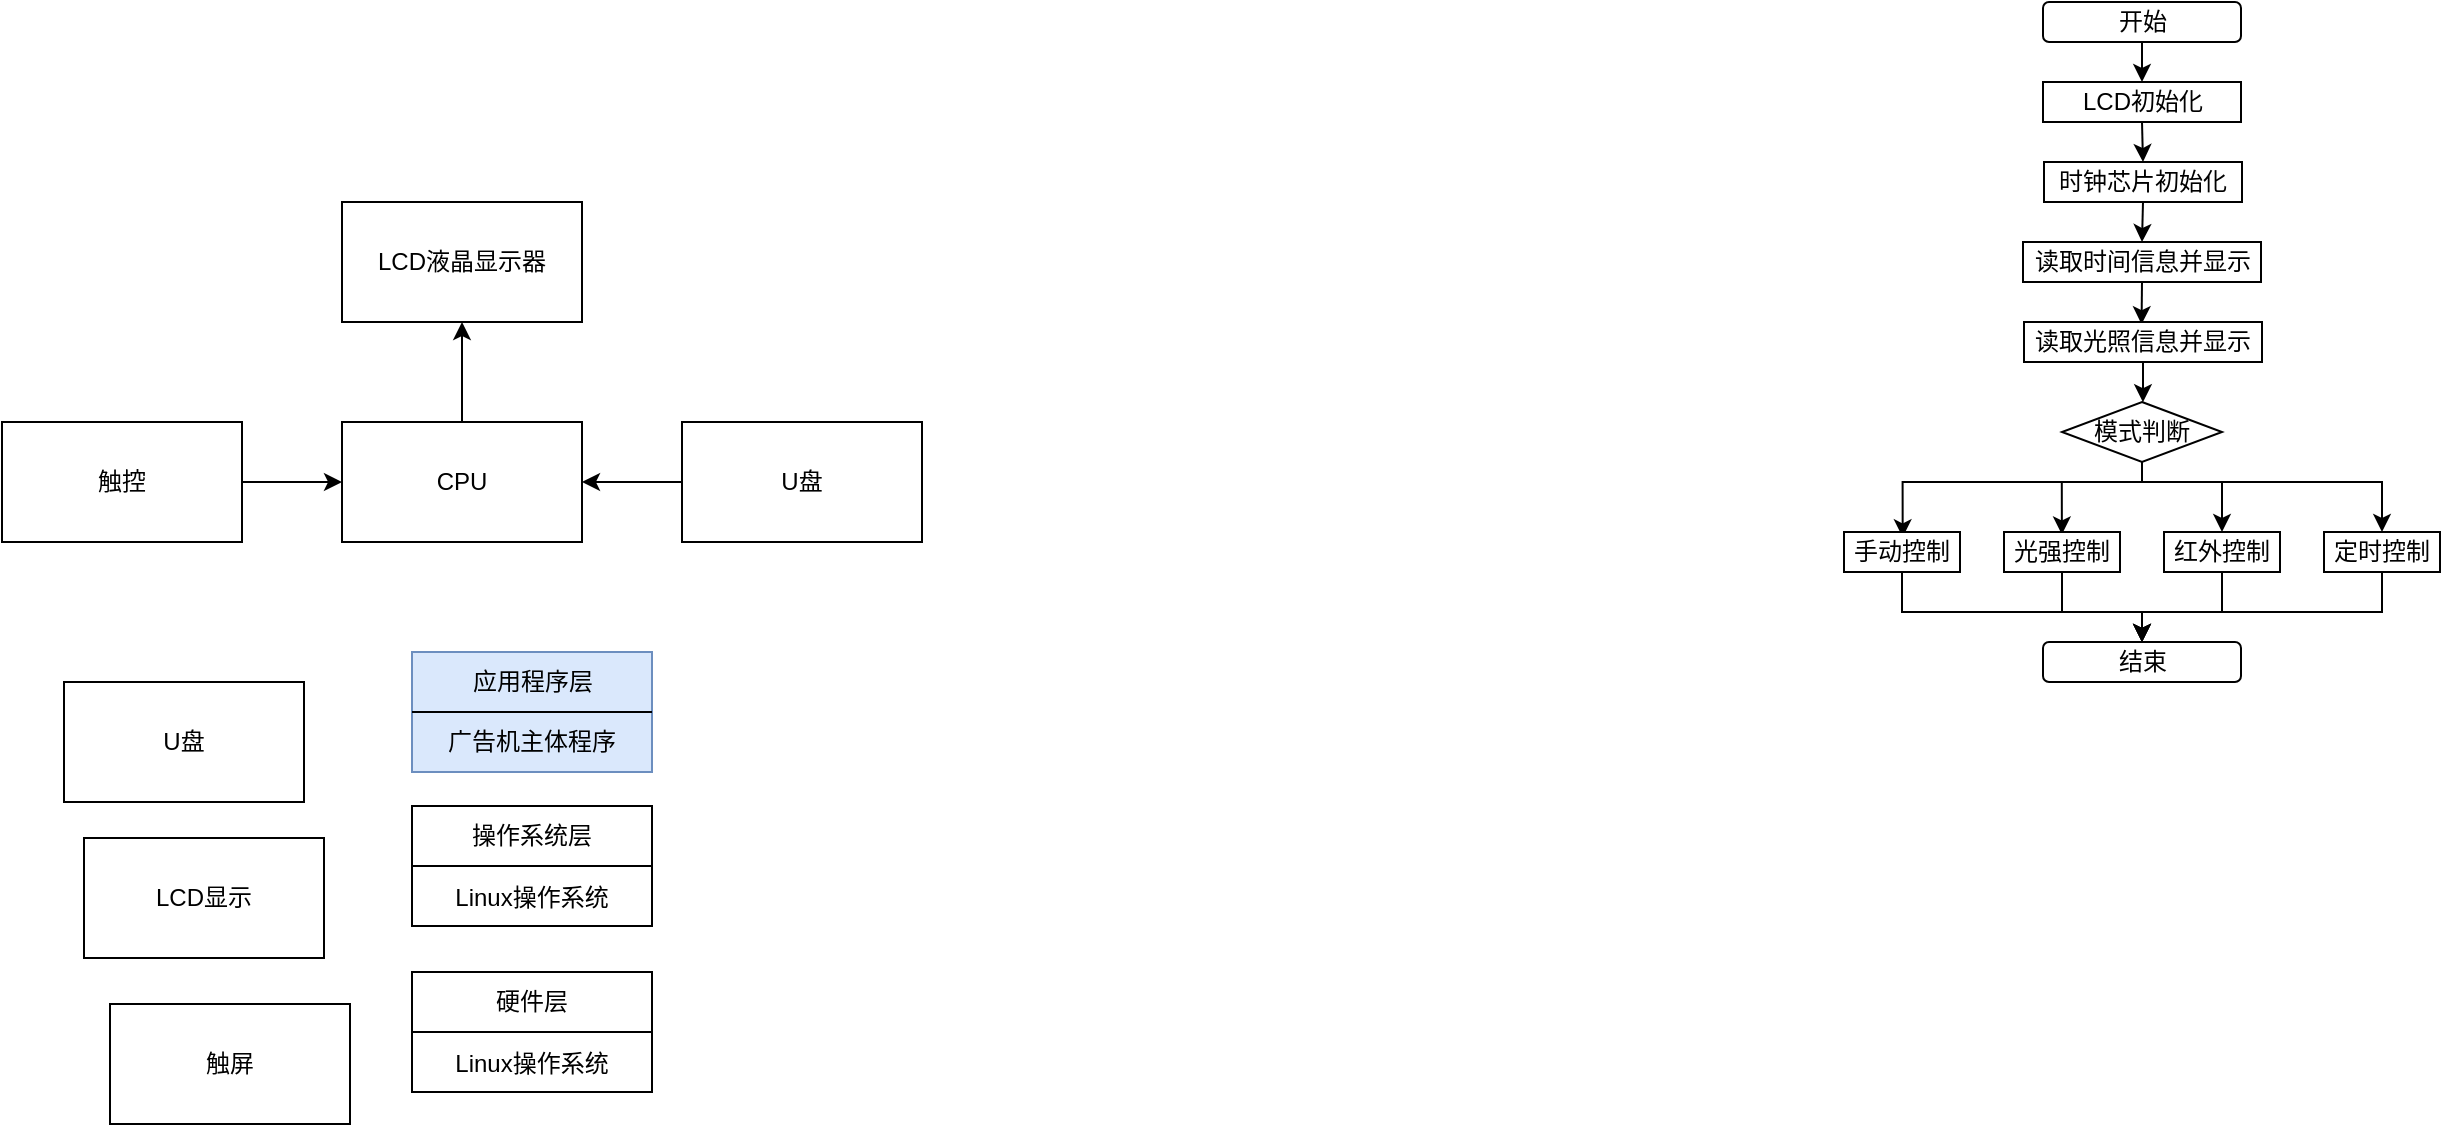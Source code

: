 <mxfile version="21.2.4" type="github">
  <diagram name="第 1 页" id="1pbirYVuTmxY0LQ_dK6s">
    <mxGraphModel dx="656" dy="360" grid="0" gridSize="10" guides="1" tooltips="1" connect="1" arrows="1" fold="1" page="1" pageScale="1" pageWidth="827" pageHeight="1169" background="none" math="0" shadow="0">
      <root>
        <mxCell id="0" />
        <mxCell id="1" parent="0" />
        <mxCell id="Xl7vxDRYbt0s1qtZBpX_-1" value="LCD液晶显示器" style="rounded=0;whiteSpace=wrap;html=1;" parent="1" vertex="1">
          <mxGeometry x="340" y="200" width="120" height="60" as="geometry" />
        </mxCell>
        <mxCell id="Xl7vxDRYbt0s1qtZBpX_-4" style="edgeStyle=orthogonalEdgeStyle;rounded=0;orthogonalLoop=1;jettySize=auto;html=1;exitX=0.5;exitY=0;exitDx=0;exitDy=0;entryX=0.5;entryY=1;entryDx=0;entryDy=0;" parent="1" source="Xl7vxDRYbt0s1qtZBpX_-3" target="Xl7vxDRYbt0s1qtZBpX_-1" edge="1">
          <mxGeometry relative="1" as="geometry" />
        </mxCell>
        <mxCell id="Xl7vxDRYbt0s1qtZBpX_-3" value="CPU" style="rounded=0;whiteSpace=wrap;html=1;" parent="1" vertex="1">
          <mxGeometry x="340" y="310" width="120" height="60" as="geometry" />
        </mxCell>
        <mxCell id="Xl7vxDRYbt0s1qtZBpX_-8" style="edgeStyle=orthogonalEdgeStyle;rounded=0;orthogonalLoop=1;jettySize=auto;html=1;exitX=1;exitY=0.5;exitDx=0;exitDy=0;entryX=0;entryY=0.5;entryDx=0;entryDy=0;" parent="1" source="Xl7vxDRYbt0s1qtZBpX_-5" target="Xl7vxDRYbt0s1qtZBpX_-3" edge="1">
          <mxGeometry relative="1" as="geometry" />
        </mxCell>
        <mxCell id="Xl7vxDRYbt0s1qtZBpX_-5" value="触控" style="rounded=0;whiteSpace=wrap;html=1;" parent="1" vertex="1">
          <mxGeometry x="170" y="310" width="120" height="60" as="geometry" />
        </mxCell>
        <mxCell id="Xl7vxDRYbt0s1qtZBpX_-7" style="edgeStyle=orthogonalEdgeStyle;rounded=0;orthogonalLoop=1;jettySize=auto;html=1;exitX=0;exitY=0.5;exitDx=0;exitDy=0;" parent="1" source="Xl7vxDRYbt0s1qtZBpX_-6" target="Xl7vxDRYbt0s1qtZBpX_-3" edge="1">
          <mxGeometry relative="1" as="geometry" />
        </mxCell>
        <mxCell id="Xl7vxDRYbt0s1qtZBpX_-6" value="U盘" style="rounded=0;whiteSpace=wrap;html=1;" parent="1" vertex="1">
          <mxGeometry x="510" y="310" width="120" height="60" as="geometry" />
        </mxCell>
        <mxCell id="S_i-ToaBZ4BGEfhSy9do-2" value="" style="rounded=0;whiteSpace=wrap;html=1;fillColor=#dae8fc;strokeColor=#6c8ebf;" parent="1" vertex="1">
          <mxGeometry x="375" y="425" width="120" height="60" as="geometry" />
        </mxCell>
        <mxCell id="S_i-ToaBZ4BGEfhSy9do-4" value="LCD显示" style="rounded=0;whiteSpace=wrap;html=1;" parent="1" vertex="1">
          <mxGeometry x="211" y="518" width="120" height="60" as="geometry" />
        </mxCell>
        <mxCell id="S_i-ToaBZ4BGEfhSy9do-7" value="U盘" style="rounded=0;whiteSpace=wrap;html=1;" parent="1" vertex="1">
          <mxGeometry x="201" y="440" width="120" height="60" as="geometry" />
        </mxCell>
        <mxCell id="S_i-ToaBZ4BGEfhSy9do-8" value="触屏" style="rounded=0;whiteSpace=wrap;html=1;" parent="1" vertex="1">
          <mxGeometry x="224" y="601" width="120" height="60" as="geometry" />
        </mxCell>
        <mxCell id="S_i-ToaBZ4BGEfhSy9do-10" value="" style="endArrow=none;html=1;rounded=0;exitX=0;exitY=0.5;exitDx=0;exitDy=0;entryX=1;entryY=0.5;entryDx=0;entryDy=0;" parent="1" source="S_i-ToaBZ4BGEfhSy9do-2" target="S_i-ToaBZ4BGEfhSy9do-2" edge="1">
          <mxGeometry width="50" height="50" relative="1" as="geometry">
            <mxPoint x="475" y="507" as="sourcePoint" />
            <mxPoint x="525" y="457" as="targetPoint" />
          </mxGeometry>
        </mxCell>
        <mxCell id="S_i-ToaBZ4BGEfhSy9do-11" value="应用程序层" style="text;strokeColor=none;align=center;fillColor=none;html=1;verticalAlign=middle;whiteSpace=wrap;rounded=0;" parent="1" vertex="1">
          <mxGeometry x="400.5" y="425" width="69" height="30" as="geometry" />
        </mxCell>
        <mxCell id="S_i-ToaBZ4BGEfhSy9do-12" value="广告机主体程序" style="text;strokeColor=none;align=center;fillColor=none;html=1;verticalAlign=middle;whiteSpace=wrap;rounded=0;" parent="1" vertex="1">
          <mxGeometry x="389" y="455" width="92" height="30" as="geometry" />
        </mxCell>
        <mxCell id="S_i-ToaBZ4BGEfhSy9do-13" value="" style="rounded=0;whiteSpace=wrap;html=1;" parent="1" vertex="1">
          <mxGeometry x="375" y="502" width="120" height="60" as="geometry" />
        </mxCell>
        <mxCell id="S_i-ToaBZ4BGEfhSy9do-14" value="" style="endArrow=none;html=1;rounded=0;exitX=0;exitY=0.5;exitDx=0;exitDy=0;entryX=1;entryY=0.5;entryDx=0;entryDy=0;" parent="1" source="S_i-ToaBZ4BGEfhSy9do-13" target="S_i-ToaBZ4BGEfhSy9do-13" edge="1">
          <mxGeometry width="50" height="50" relative="1" as="geometry">
            <mxPoint x="481" y="514" as="sourcePoint" />
            <mxPoint x="531" y="464" as="targetPoint" />
          </mxGeometry>
        </mxCell>
        <mxCell id="S_i-ToaBZ4BGEfhSy9do-19" value="Linux操作系统" style="text;strokeColor=none;align=center;fillColor=none;html=1;verticalAlign=middle;whiteSpace=wrap;rounded=0;" parent="1" vertex="1">
          <mxGeometry x="389" y="533" width="92" height="30" as="geometry" />
        </mxCell>
        <mxCell id="S_i-ToaBZ4BGEfhSy9do-20" value="操作系统层" style="text;strokeColor=none;align=center;fillColor=none;html=1;verticalAlign=middle;whiteSpace=wrap;rounded=0;" parent="1" vertex="1">
          <mxGeometry x="389" y="502" width="92" height="30" as="geometry" />
        </mxCell>
        <mxCell id="S_i-ToaBZ4BGEfhSy9do-21" value="" style="rounded=0;whiteSpace=wrap;html=1;" parent="1" vertex="1">
          <mxGeometry x="375" y="585" width="120" height="60" as="geometry" />
        </mxCell>
        <mxCell id="S_i-ToaBZ4BGEfhSy9do-22" value="" style="endArrow=none;html=1;rounded=0;exitX=0;exitY=0.5;exitDx=0;exitDy=0;entryX=1;entryY=0.5;entryDx=0;entryDy=0;" parent="1" source="S_i-ToaBZ4BGEfhSy9do-21" target="S_i-ToaBZ4BGEfhSy9do-21" edge="1">
          <mxGeometry width="50" height="50" relative="1" as="geometry">
            <mxPoint x="481" y="597" as="sourcePoint" />
            <mxPoint x="531" y="547" as="targetPoint" />
          </mxGeometry>
        </mxCell>
        <mxCell id="S_i-ToaBZ4BGEfhSy9do-23" value="Linux操作系统" style="text;strokeColor=none;align=center;fillColor=none;html=1;verticalAlign=middle;whiteSpace=wrap;rounded=0;" parent="1" vertex="1">
          <mxGeometry x="389" y="616" width="92" height="30" as="geometry" />
        </mxCell>
        <mxCell id="S_i-ToaBZ4BGEfhSy9do-24" value="硬件层" style="text;strokeColor=none;align=center;fillColor=none;html=1;verticalAlign=middle;whiteSpace=wrap;rounded=0;" parent="1" vertex="1">
          <mxGeometry x="389" y="585" width="92" height="30" as="geometry" />
        </mxCell>
        <mxCell id="UXYYCV9TnuVSODTEF9GF-24" style="edgeStyle=orthogonalEdgeStyle;rounded=0;orthogonalLoop=1;jettySize=auto;html=1;exitX=0.5;exitY=1;exitDx=0;exitDy=0;entryX=0.5;entryY=0;entryDx=0;entryDy=0;" edge="1" parent="1" source="UXYYCV9TnuVSODTEF9GF-1" target="UXYYCV9TnuVSODTEF9GF-2">
          <mxGeometry relative="1" as="geometry" />
        </mxCell>
        <mxCell id="UXYYCV9TnuVSODTEF9GF-1" value="开始" style="rounded=1;whiteSpace=wrap;html=1;" vertex="1" parent="1">
          <mxGeometry x="1190.5" y="100" width="99" height="20" as="geometry" />
        </mxCell>
        <mxCell id="UXYYCV9TnuVSODTEF9GF-25" style="edgeStyle=orthogonalEdgeStyle;rounded=0;orthogonalLoop=1;jettySize=auto;html=1;exitX=0.5;exitY=1;exitDx=0;exitDy=0;entryX=0.5;entryY=0;entryDx=0;entryDy=0;" edge="1" parent="1" source="UXYYCV9TnuVSODTEF9GF-2" target="UXYYCV9TnuVSODTEF9GF-3">
          <mxGeometry relative="1" as="geometry" />
        </mxCell>
        <mxCell id="UXYYCV9TnuVSODTEF9GF-2" value="LCD初始化" style="rounded=0;whiteSpace=wrap;html=1;" vertex="1" parent="1">
          <mxGeometry x="1190.5" y="140" width="99" height="20" as="geometry" />
        </mxCell>
        <mxCell id="UXYYCV9TnuVSODTEF9GF-26" style="edgeStyle=orthogonalEdgeStyle;rounded=0;orthogonalLoop=1;jettySize=auto;html=1;exitX=0.5;exitY=1;exitDx=0;exitDy=0;entryX=0.5;entryY=0;entryDx=0;entryDy=0;" edge="1" parent="1" source="UXYYCV9TnuVSODTEF9GF-3" target="UXYYCV9TnuVSODTEF9GF-4">
          <mxGeometry relative="1" as="geometry" />
        </mxCell>
        <mxCell id="UXYYCV9TnuVSODTEF9GF-3" value="时钟芯片初始化" style="rounded=0;whiteSpace=wrap;html=1;" vertex="1" parent="1">
          <mxGeometry x="1191" y="180" width="99" height="20" as="geometry" />
        </mxCell>
        <mxCell id="UXYYCV9TnuVSODTEF9GF-28" style="edgeStyle=orthogonalEdgeStyle;rounded=0;orthogonalLoop=1;jettySize=auto;html=1;exitX=0.5;exitY=1;exitDx=0;exitDy=0;entryX=0.494;entryY=0.055;entryDx=0;entryDy=0;entryPerimeter=0;" edge="1" parent="1" source="UXYYCV9TnuVSODTEF9GF-4" target="UXYYCV9TnuVSODTEF9GF-5">
          <mxGeometry relative="1" as="geometry" />
        </mxCell>
        <mxCell id="UXYYCV9TnuVSODTEF9GF-4" value="读取时间信息并显示" style="rounded=0;whiteSpace=wrap;html=1;" vertex="1" parent="1">
          <mxGeometry x="1180.5" y="220" width="119" height="20" as="geometry" />
        </mxCell>
        <mxCell id="UXYYCV9TnuVSODTEF9GF-30" style="edgeStyle=orthogonalEdgeStyle;rounded=0;orthogonalLoop=1;jettySize=auto;html=1;exitX=0.5;exitY=1;exitDx=0;exitDy=0;entryX=0.506;entryY=0.003;entryDx=0;entryDy=0;entryPerimeter=0;" edge="1" parent="1" source="UXYYCV9TnuVSODTEF9GF-5" target="UXYYCV9TnuVSODTEF9GF-6">
          <mxGeometry relative="1" as="geometry" />
        </mxCell>
        <mxCell id="UXYYCV9TnuVSODTEF9GF-5" value="读取光照信息并显示" style="rounded=0;whiteSpace=wrap;html=1;" vertex="1" parent="1">
          <mxGeometry x="1181" y="260" width="119" height="20" as="geometry" />
        </mxCell>
        <mxCell id="UXYYCV9TnuVSODTEF9GF-16" style="edgeStyle=orthogonalEdgeStyle;rounded=0;orthogonalLoop=1;jettySize=auto;html=1;exitX=0.5;exitY=1;exitDx=0;exitDy=0;entryX=0.506;entryY=0.133;entryDx=0;entryDy=0;entryPerimeter=0;" edge="1" parent="1" source="UXYYCV9TnuVSODTEF9GF-6" target="UXYYCV9TnuVSODTEF9GF-8">
          <mxGeometry relative="1" as="geometry">
            <Array as="points">
              <mxPoint x="1240" y="340" />
              <mxPoint x="1120" y="340" />
            </Array>
          </mxGeometry>
        </mxCell>
        <mxCell id="UXYYCV9TnuVSODTEF9GF-17" style="edgeStyle=orthogonalEdgeStyle;rounded=0;orthogonalLoop=1;jettySize=auto;html=1;exitX=0.5;exitY=1;exitDx=0;exitDy=0;entryX=0.499;entryY=0.061;entryDx=0;entryDy=0;entryPerimeter=0;" edge="1" parent="1" source="UXYYCV9TnuVSODTEF9GF-6" target="UXYYCV9TnuVSODTEF9GF-9">
          <mxGeometry relative="1" as="geometry">
            <Array as="points">
              <mxPoint x="1240" y="340" />
              <mxPoint x="1200" y="340" />
            </Array>
          </mxGeometry>
        </mxCell>
        <mxCell id="UXYYCV9TnuVSODTEF9GF-18" style="edgeStyle=orthogonalEdgeStyle;rounded=0;orthogonalLoop=1;jettySize=auto;html=1;exitX=0.5;exitY=1;exitDx=0;exitDy=0;entryX=0.5;entryY=0;entryDx=0;entryDy=0;" edge="1" parent="1" source="UXYYCV9TnuVSODTEF9GF-6" target="UXYYCV9TnuVSODTEF9GF-10">
          <mxGeometry relative="1" as="geometry">
            <Array as="points">
              <mxPoint x="1240" y="340" />
              <mxPoint x="1280" y="340" />
            </Array>
          </mxGeometry>
        </mxCell>
        <mxCell id="UXYYCV9TnuVSODTEF9GF-19" style="edgeStyle=orthogonalEdgeStyle;rounded=0;orthogonalLoop=1;jettySize=auto;html=1;exitX=0.5;exitY=1;exitDx=0;exitDy=0;entryX=0.5;entryY=0;entryDx=0;entryDy=0;" edge="1" parent="1" source="UXYYCV9TnuVSODTEF9GF-6" target="UXYYCV9TnuVSODTEF9GF-11">
          <mxGeometry relative="1" as="geometry">
            <Array as="points">
              <mxPoint x="1240" y="340" />
              <mxPoint x="1360" y="340" />
            </Array>
          </mxGeometry>
        </mxCell>
        <mxCell id="UXYYCV9TnuVSODTEF9GF-6" value="模式判断" style="rhombus;whiteSpace=wrap;html=1;" vertex="1" parent="1">
          <mxGeometry x="1200" y="300" width="80" height="30" as="geometry" />
        </mxCell>
        <mxCell id="UXYYCV9TnuVSODTEF9GF-20" style="edgeStyle=orthogonalEdgeStyle;rounded=0;orthogonalLoop=1;jettySize=auto;html=1;exitX=0.5;exitY=1;exitDx=0;exitDy=0;entryX=0.5;entryY=0;entryDx=0;entryDy=0;" edge="1" parent="1" source="UXYYCV9TnuVSODTEF9GF-8" target="UXYYCV9TnuVSODTEF9GF-12">
          <mxGeometry relative="1" as="geometry">
            <Array as="points">
              <mxPoint x="1120" y="405" />
              <mxPoint x="1240" y="405" />
            </Array>
          </mxGeometry>
        </mxCell>
        <mxCell id="UXYYCV9TnuVSODTEF9GF-8" value="手动控制" style="rounded=0;whiteSpace=wrap;html=1;" vertex="1" parent="1">
          <mxGeometry x="1091" y="365" width="58" height="20" as="geometry" />
        </mxCell>
        <mxCell id="UXYYCV9TnuVSODTEF9GF-21" style="edgeStyle=orthogonalEdgeStyle;rounded=0;orthogonalLoop=1;jettySize=auto;html=1;exitX=0.5;exitY=1;exitDx=0;exitDy=0;entryX=0.5;entryY=0;entryDx=0;entryDy=0;" edge="1" parent="1" source="UXYYCV9TnuVSODTEF9GF-9" target="UXYYCV9TnuVSODTEF9GF-12">
          <mxGeometry relative="1" as="geometry" />
        </mxCell>
        <mxCell id="UXYYCV9TnuVSODTEF9GF-9" value="光强控制" style="rounded=0;whiteSpace=wrap;html=1;" vertex="1" parent="1">
          <mxGeometry x="1171" y="365" width="58" height="20" as="geometry" />
        </mxCell>
        <mxCell id="UXYYCV9TnuVSODTEF9GF-22" style="edgeStyle=orthogonalEdgeStyle;rounded=0;orthogonalLoop=1;jettySize=auto;html=1;exitX=0.5;exitY=1;exitDx=0;exitDy=0;entryX=0.5;entryY=0;entryDx=0;entryDy=0;" edge="1" parent="1" source="UXYYCV9TnuVSODTEF9GF-10" target="UXYYCV9TnuVSODTEF9GF-12">
          <mxGeometry relative="1" as="geometry" />
        </mxCell>
        <mxCell id="UXYYCV9TnuVSODTEF9GF-10" value="红外控制" style="rounded=0;whiteSpace=wrap;html=1;" vertex="1" parent="1">
          <mxGeometry x="1251" y="365" width="58" height="20" as="geometry" />
        </mxCell>
        <mxCell id="UXYYCV9TnuVSODTEF9GF-23" style="edgeStyle=orthogonalEdgeStyle;rounded=0;orthogonalLoop=1;jettySize=auto;html=1;exitX=0.5;exitY=1;exitDx=0;exitDy=0;entryX=0.5;entryY=0;entryDx=0;entryDy=0;" edge="1" parent="1" source="UXYYCV9TnuVSODTEF9GF-11" target="UXYYCV9TnuVSODTEF9GF-12">
          <mxGeometry relative="1" as="geometry">
            <Array as="points">
              <mxPoint x="1360" y="405" />
              <mxPoint x="1240" y="405" />
            </Array>
          </mxGeometry>
        </mxCell>
        <mxCell id="UXYYCV9TnuVSODTEF9GF-11" value="定时控制" style="rounded=0;whiteSpace=wrap;html=1;" vertex="1" parent="1">
          <mxGeometry x="1331" y="365" width="58" height="20" as="geometry" />
        </mxCell>
        <mxCell id="UXYYCV9TnuVSODTEF9GF-12" value="结束" style="rounded=1;whiteSpace=wrap;html=1;" vertex="1" parent="1">
          <mxGeometry x="1190.5" y="420" width="99" height="20" as="geometry" />
        </mxCell>
      </root>
    </mxGraphModel>
  </diagram>
</mxfile>
